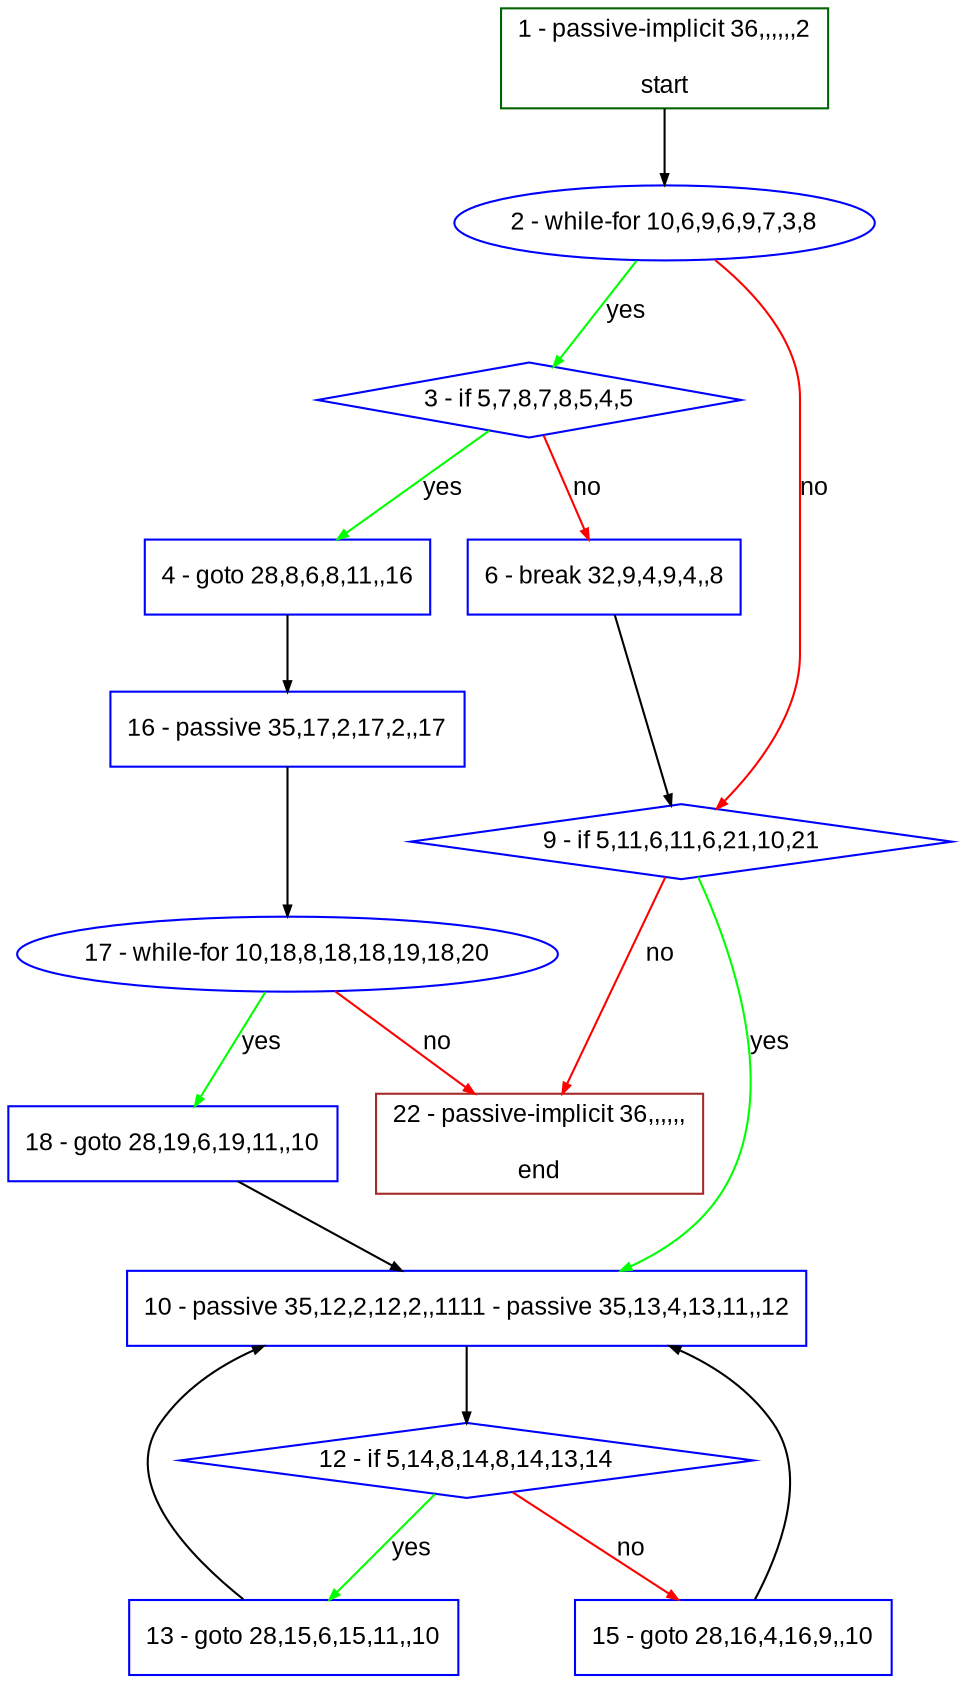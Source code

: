 digraph "" {
  graph [bgcolor="white", fillcolor="#FFFFCC", pack="true", packmode="clust", fontname="Arial", label="", fontsize="12", compound="true", style="rounded,filled"];
  node [node_initialized="no", fillcolor="white", fontname="Arial", label="", color="grey", fontsize="12", fixedsize="false", compound="true", shape="rectangle", style="filled"];
  edge [arrowtail="none", lhead="", fontcolor="black", fontname="Arial", label="", color="black", fontsize="12", arrowhead="normal", arrowsize="0.5", compound="true", ltail="", dir="forward"];
  __N1 [fillcolor="#ffffff", label="2 - while-for 10,6,9,6,9,7,3,8", color="#0000ff", shape="oval", style="filled"];
  __N2 [fillcolor="#ffffff", label="1 - passive-implicit 36,,,,,,2\n\nstart", color="#006400", shape="box", style="filled"];
  __N3 [fillcolor="#ffffff", label="3 - if 5,7,8,7,8,5,4,5", color="#0000ff", shape="diamond", style="filled"];
  __N4 [fillcolor="#ffffff", label="9 - if 5,11,6,11,6,21,10,21", color="#0000ff", shape="diamond", style="filled"];
  __N5 [fillcolor="#ffffff", label="4 - goto 28,8,6,8,11,,16", color="#0000ff", shape="box", style="filled"];
  __N6 [fillcolor="#ffffff", label="6 - break 32,9,4,9,4,,8", color="#0000ff", shape="box", style="filled"];
  __N7 [fillcolor="#ffffff", label="16 - passive 35,17,2,17,2,,17", color="#0000ff", shape="box", style="filled"];
  __N8 [fillcolor="#ffffff", label="10 - passive 35,12,2,12,2,,1111 - passive 35,13,4,13,11,,12", color="#0000ff", shape="box", style="filled"];
  __N9 [fillcolor="#ffffff", label="22 - passive-implicit 36,,,,,,\n\nend", color="#a52a2a", shape="box", style="filled"];
  __N10 [fillcolor="#ffffff", label="12 - if 5,14,8,14,8,14,13,14", color="#0000ff", shape="diamond", style="filled"];
  __N11 [fillcolor="#ffffff", label="13 - goto 28,15,6,15,11,,10", color="#0000ff", shape="box", style="filled"];
  __N12 [fillcolor="#ffffff", label="15 - goto 28,16,4,16,9,,10", color="#0000ff", shape="box", style="filled"];
  __N13 [fillcolor="#ffffff", label="17 - while-for 10,18,8,18,18,19,18,20", color="#0000ff", shape="oval", style="filled"];
  __N14 [fillcolor="#ffffff", label="18 - goto 28,19,6,19,11,,10", color="#0000ff", shape="box", style="filled"];
  __N2 -> __N1 [arrowtail="none", color="#000000", label="", arrowhead="normal", dir="forward"];
  __N1 -> __N3 [arrowtail="none", color="#00ff00", label="yes", arrowhead="normal", dir="forward"];
  __N1 -> __N4 [arrowtail="none", color="#ff0000", label="no", arrowhead="normal", dir="forward"];
  __N3 -> __N5 [arrowtail="none", color="#00ff00", label="yes", arrowhead="normal", dir="forward"];
  __N3 -> __N6 [arrowtail="none", color="#ff0000", label="no", arrowhead="normal", dir="forward"];
  __N5 -> __N7 [arrowtail="none", color="#000000", label="", arrowhead="normal", dir="forward"];
  __N6 -> __N4 [arrowtail="none", color="#000000", label="", arrowhead="normal", dir="forward"];
  __N4 -> __N8 [arrowtail="none", color="#00ff00", label="yes", arrowhead="normal", dir="forward"];
  __N4 -> __N9 [arrowtail="none", color="#ff0000", label="no", arrowhead="normal", dir="forward"];
  __N8 -> __N10 [arrowtail="none", color="#000000", label="", arrowhead="normal", dir="forward"];
  __N10 -> __N11 [arrowtail="none", color="#00ff00", label="yes", arrowhead="normal", dir="forward"];
  __N10 -> __N12 [arrowtail="none", color="#ff0000", label="no", arrowhead="normal", dir="forward"];
  __N11 -> __N8 [arrowtail="none", color="#000000", label="", arrowhead="normal", dir="forward"];
  __N12 -> __N8 [arrowtail="none", color="#000000", label="", arrowhead="normal", dir="forward"];
  __N7 -> __N13 [arrowtail="none", color="#000000", label="", arrowhead="normal", dir="forward"];
  __N13 -> __N14 [arrowtail="none", color="#00ff00", label="yes", arrowhead="normal", dir="forward"];
  __N13 -> __N9 [arrowtail="none", color="#ff0000", label="no", arrowhead="normal", dir="forward"];
  __N14 -> __N8 [arrowtail="none", color="#000000", label="", arrowhead="normal", dir="forward"];
}
